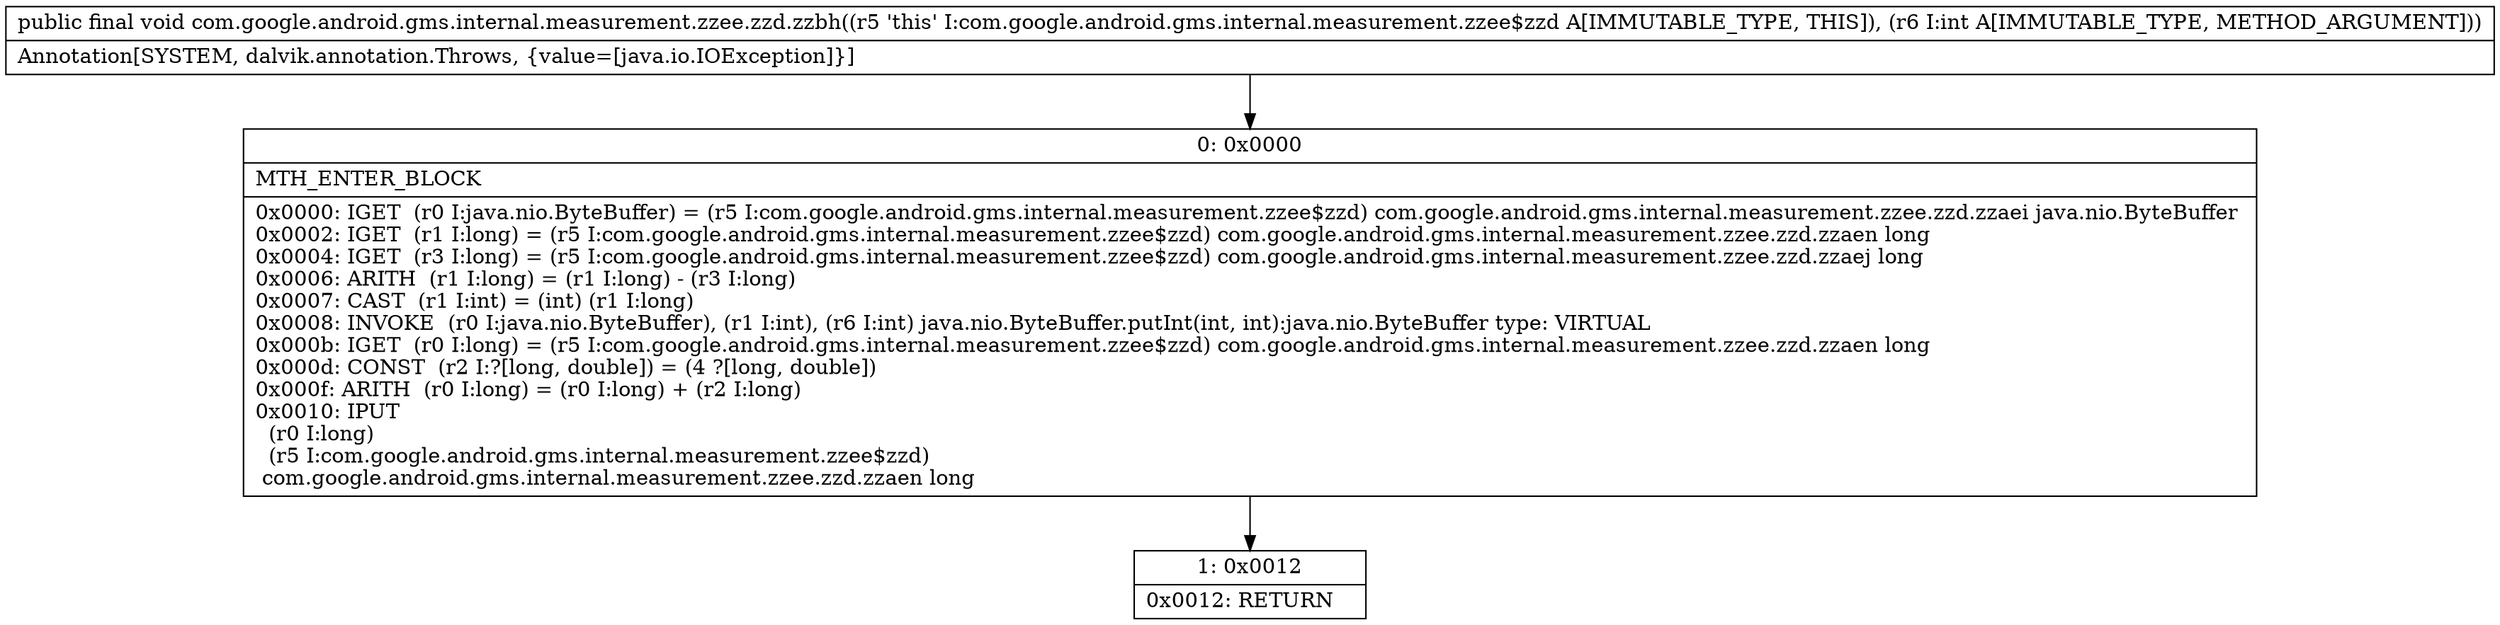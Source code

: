 digraph "CFG forcom.google.android.gms.internal.measurement.zzee.zzd.zzbh(I)V" {
Node_0 [shape=record,label="{0\:\ 0x0000|MTH_ENTER_BLOCK\l|0x0000: IGET  (r0 I:java.nio.ByteBuffer) = (r5 I:com.google.android.gms.internal.measurement.zzee$zzd) com.google.android.gms.internal.measurement.zzee.zzd.zzaei java.nio.ByteBuffer \l0x0002: IGET  (r1 I:long) = (r5 I:com.google.android.gms.internal.measurement.zzee$zzd) com.google.android.gms.internal.measurement.zzee.zzd.zzaen long \l0x0004: IGET  (r3 I:long) = (r5 I:com.google.android.gms.internal.measurement.zzee$zzd) com.google.android.gms.internal.measurement.zzee.zzd.zzaej long \l0x0006: ARITH  (r1 I:long) = (r1 I:long) \- (r3 I:long) \l0x0007: CAST  (r1 I:int) = (int) (r1 I:long) \l0x0008: INVOKE  (r0 I:java.nio.ByteBuffer), (r1 I:int), (r6 I:int) java.nio.ByteBuffer.putInt(int, int):java.nio.ByteBuffer type: VIRTUAL \l0x000b: IGET  (r0 I:long) = (r5 I:com.google.android.gms.internal.measurement.zzee$zzd) com.google.android.gms.internal.measurement.zzee.zzd.zzaen long \l0x000d: CONST  (r2 I:?[long, double]) = (4 ?[long, double]) \l0x000f: ARITH  (r0 I:long) = (r0 I:long) + (r2 I:long) \l0x0010: IPUT  \l  (r0 I:long)\l  (r5 I:com.google.android.gms.internal.measurement.zzee$zzd)\l com.google.android.gms.internal.measurement.zzee.zzd.zzaen long \l}"];
Node_1 [shape=record,label="{1\:\ 0x0012|0x0012: RETURN   \l}"];
MethodNode[shape=record,label="{public final void com.google.android.gms.internal.measurement.zzee.zzd.zzbh((r5 'this' I:com.google.android.gms.internal.measurement.zzee$zzd A[IMMUTABLE_TYPE, THIS]), (r6 I:int A[IMMUTABLE_TYPE, METHOD_ARGUMENT]))  | Annotation[SYSTEM, dalvik.annotation.Throws, \{value=[java.io.IOException]\}]\l}"];
MethodNode -> Node_0;
Node_0 -> Node_1;
}

